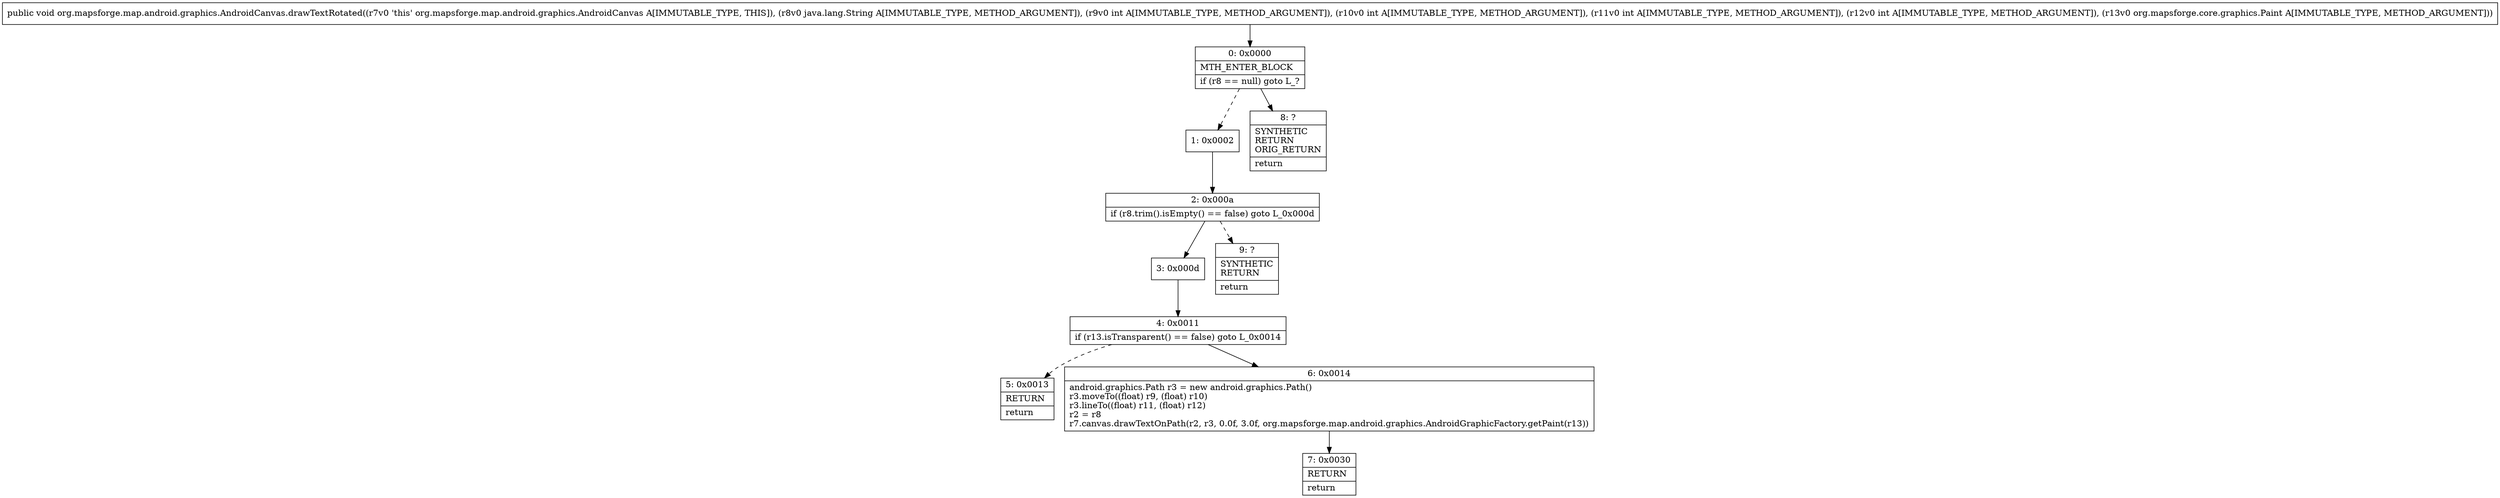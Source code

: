 digraph "CFG fororg.mapsforge.map.android.graphics.AndroidCanvas.drawTextRotated(Ljava\/lang\/String;IIIILorg\/mapsforge\/core\/graphics\/Paint;)V" {
Node_0 [shape=record,label="{0\:\ 0x0000|MTH_ENTER_BLOCK\l|if (r8 == null) goto L_?\l}"];
Node_1 [shape=record,label="{1\:\ 0x0002}"];
Node_2 [shape=record,label="{2\:\ 0x000a|if (r8.trim().isEmpty() == false) goto L_0x000d\l}"];
Node_3 [shape=record,label="{3\:\ 0x000d}"];
Node_4 [shape=record,label="{4\:\ 0x0011|if (r13.isTransparent() == false) goto L_0x0014\l}"];
Node_5 [shape=record,label="{5\:\ 0x0013|RETURN\l|return\l}"];
Node_6 [shape=record,label="{6\:\ 0x0014|android.graphics.Path r3 = new android.graphics.Path()\lr3.moveTo((float) r9, (float) r10)\lr3.lineTo((float) r11, (float) r12)\lr2 = r8\lr7.canvas.drawTextOnPath(r2, r3, 0.0f, 3.0f, org.mapsforge.map.android.graphics.AndroidGraphicFactory.getPaint(r13))\l}"];
Node_7 [shape=record,label="{7\:\ 0x0030|RETURN\l|return\l}"];
Node_8 [shape=record,label="{8\:\ ?|SYNTHETIC\lRETURN\lORIG_RETURN\l|return\l}"];
Node_9 [shape=record,label="{9\:\ ?|SYNTHETIC\lRETURN\l|return\l}"];
MethodNode[shape=record,label="{public void org.mapsforge.map.android.graphics.AndroidCanvas.drawTextRotated((r7v0 'this' org.mapsforge.map.android.graphics.AndroidCanvas A[IMMUTABLE_TYPE, THIS]), (r8v0 java.lang.String A[IMMUTABLE_TYPE, METHOD_ARGUMENT]), (r9v0 int A[IMMUTABLE_TYPE, METHOD_ARGUMENT]), (r10v0 int A[IMMUTABLE_TYPE, METHOD_ARGUMENT]), (r11v0 int A[IMMUTABLE_TYPE, METHOD_ARGUMENT]), (r12v0 int A[IMMUTABLE_TYPE, METHOD_ARGUMENT]), (r13v0 org.mapsforge.core.graphics.Paint A[IMMUTABLE_TYPE, METHOD_ARGUMENT])) }"];
MethodNode -> Node_0;
Node_0 -> Node_1[style=dashed];
Node_0 -> Node_8;
Node_1 -> Node_2;
Node_2 -> Node_3;
Node_2 -> Node_9[style=dashed];
Node_3 -> Node_4;
Node_4 -> Node_5[style=dashed];
Node_4 -> Node_6;
Node_6 -> Node_7;
}

